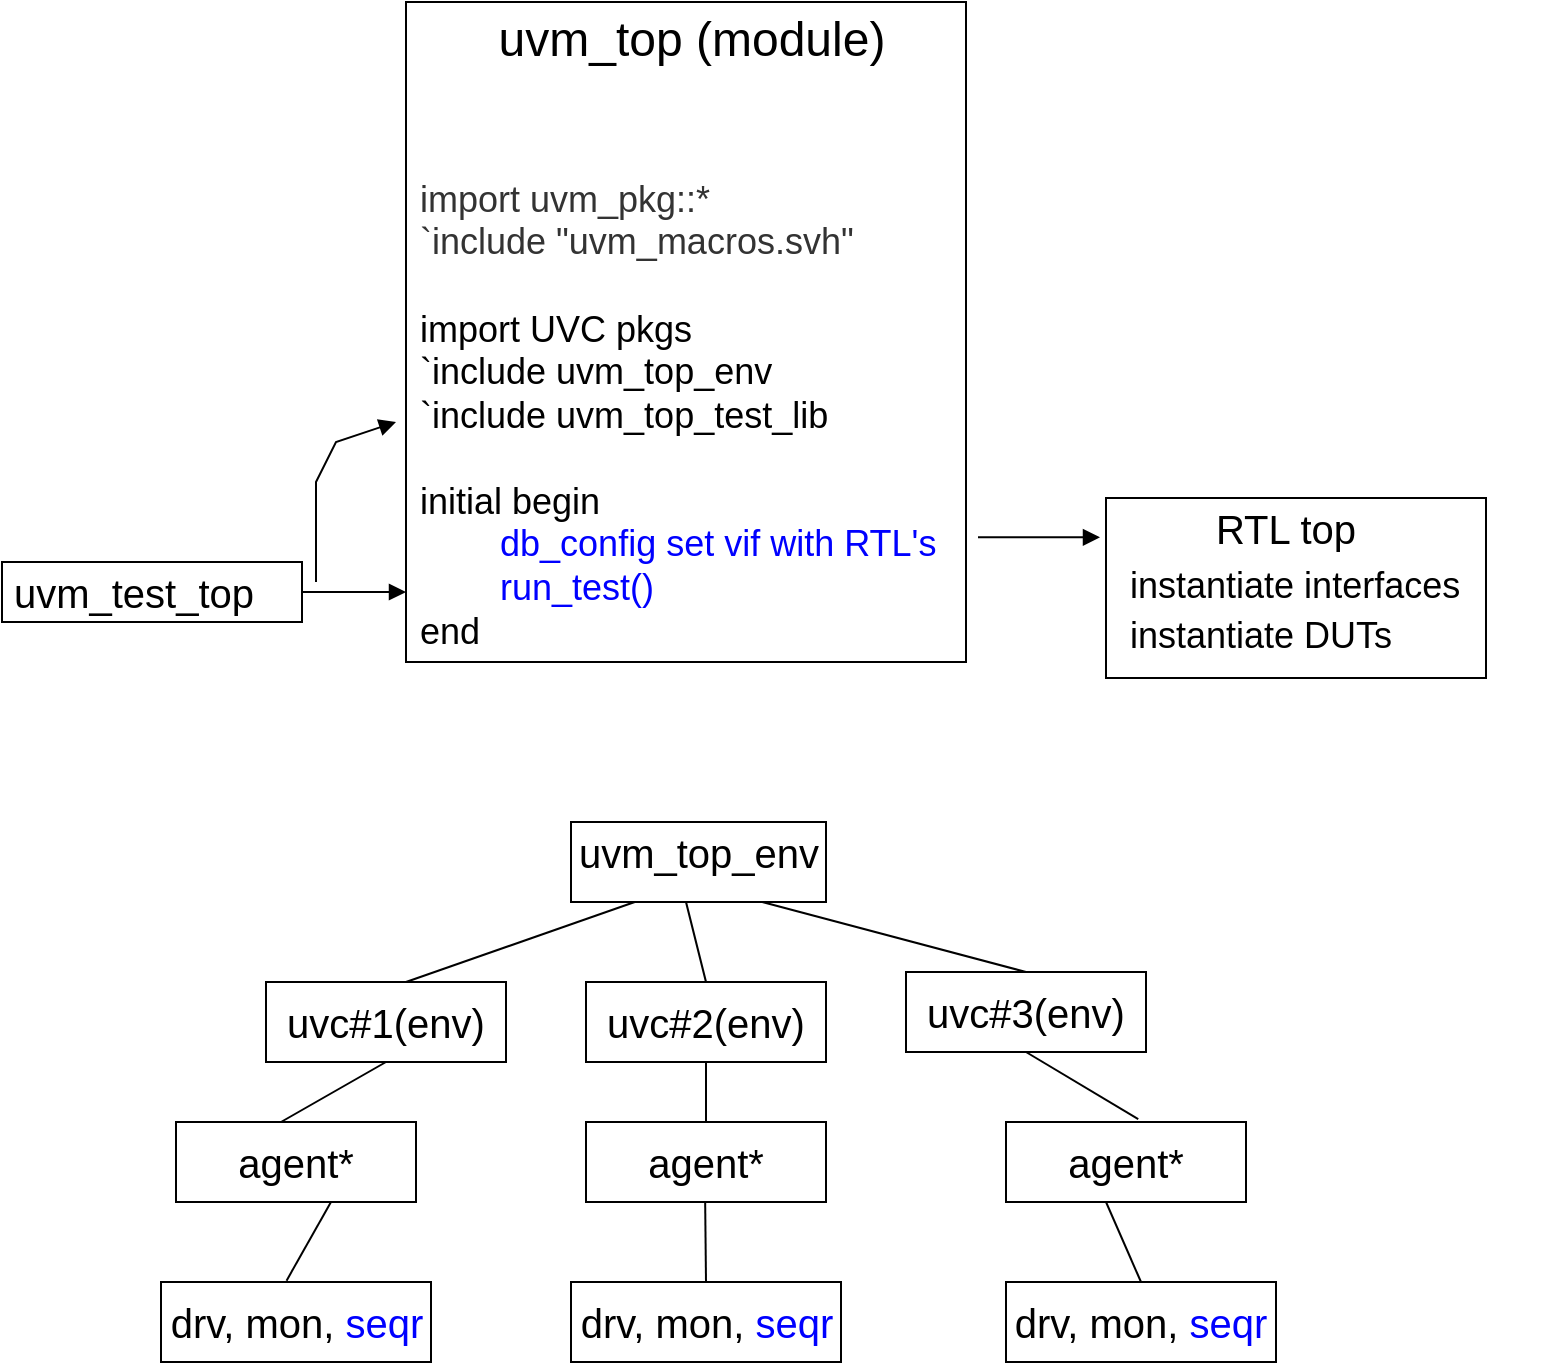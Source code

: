 <mxfile version="17.2.1" type="device"><diagram id="56ifIUI70YObgIttXv_f" name="Page-1"><mxGraphModel dx="1102" dy="1025" grid="1" gridSize="10" guides="1" tooltips="1" connect="1" arrows="1" fold="1" page="1" pageScale="1" pageWidth="850" pageHeight="1100" math="0" shadow="0"><root><mxCell id="0"/><mxCell id="1" parent="0"/><mxCell id="7SDE6Ojz5gNyVJneRg4o-3" value="" style="rounded=0;whiteSpace=wrap;html=1;" parent="1" vertex="1"><mxGeometry x="28" y="360" width="150" height="30" as="geometry"/></mxCell><mxCell id="7SDE6Ojz5gNyVJneRg4o-4" value="&lt;font style=&quot;font-size: 20px&quot;&gt;uvm_test_top&lt;/font&gt;" style="text;html=1;strokeColor=none;fillColor=none;align=center;verticalAlign=middle;whiteSpace=wrap;rounded=0;" parent="1" vertex="1"><mxGeometry x="64" y="360" width="60" height="30" as="geometry"/></mxCell><mxCell id="7SDE6Ojz5gNyVJneRg4o-5" value="" style="rounded=0;whiteSpace=wrap;html=1;" parent="1" vertex="1"><mxGeometry x="230" y="80" width="280" height="330" as="geometry"/></mxCell><mxCell id="7SDE6Ojz5gNyVJneRg4o-6" value="&lt;font style=&quot;font-size: 24px&quot;&gt;uvm_top (module)&lt;/font&gt;" style="text;html=1;strokeColor=none;fillColor=none;align=center;verticalAlign=middle;whiteSpace=wrap;rounded=0;" parent="1" vertex="1"><mxGeometry x="267.5" y="84" width="210" height="30" as="geometry"/></mxCell><mxCell id="7SDE6Ojz5gNyVJneRg4o-7" value="&lt;font style=&quot;font-size: 18px&quot;&gt;&lt;div&gt;&lt;font color=&quot;#333333&quot;&gt;import uvm_pkg::*&lt;/font&gt;&lt;/div&gt;&lt;div&gt;&lt;font color=&quot;#333333&quot;&gt;`include &quot;uvm_macros.svh&quot;&lt;/font&gt;&lt;/div&gt;&lt;div&gt;&lt;br&gt;&lt;/div&gt;&lt;div&gt;import UVC pkgs&lt;/div&gt;&lt;div&gt;`include uvm_top_env&lt;/div&gt;&lt;div&gt;`include uvm_top_test_lib&lt;/div&gt;&lt;div&gt;&lt;br&gt;&lt;/div&gt;&lt;div&gt;initial begin&lt;/div&gt;&lt;div&gt;&lt;font color=&quot;#0000ff&quot;&gt;&lt;span style=&quot;white-space: pre&quot;&gt;&#9;&lt;/span&gt;db_config set vif&amp;nbsp;with RTL's&amp;nbsp;&lt;/font&gt;&lt;/div&gt;&lt;div&gt;&lt;font color=&quot;#0000ff&quot;&gt;&lt;span style=&quot;white-space: pre&quot;&gt;&#9;&lt;/span&gt;run_test()&lt;/font&gt;&lt;br&gt;&lt;/div&gt;&lt;div&gt;end&lt;/div&gt;&lt;/font&gt;" style="text;html=1;strokeColor=none;fillColor=none;align=left;verticalAlign=middle;whiteSpace=wrap;rounded=0;" parent="1" vertex="1"><mxGeometry x="235" y="132" width="275" height="310" as="geometry"/></mxCell><mxCell id="7SDE6Ojz5gNyVJneRg4o-11" value="" style="endArrow=block;html=1;rounded=0;fontSize=18;exitX=1;exitY=0.5;exitDx=0;exitDy=0;endFill=1;" parent="1" source="7SDE6Ojz5gNyVJneRg4o-3" edge="1"><mxGeometry width="50" height="50" relative="1" as="geometry"><mxPoint x="160" y="400" as="sourcePoint"/><mxPoint x="230" y="375" as="targetPoint"/></mxGeometry></mxCell><mxCell id="7SDE6Ojz5gNyVJneRg4o-12" value="" style="endArrow=block;html=1;rounded=0;fontSize=18;endFill=1;" parent="1" edge="1"><mxGeometry width="50" height="50" relative="1" as="geometry"><mxPoint x="185" y="370" as="sourcePoint"/><mxPoint x="225" y="290" as="targetPoint"/><Array as="points"><mxPoint x="185" y="340"/><mxPoint x="185" y="320"/><mxPoint x="195" y="300"/></Array></mxGeometry></mxCell><mxCell id="7SDE6Ojz5gNyVJneRg4o-13" value="" style="rounded=0;whiteSpace=wrap;html=1;" parent="1" vertex="1"><mxGeometry x="580" y="328" width="190" height="90" as="geometry"/></mxCell><mxCell id="7SDE6Ojz5gNyVJneRg4o-14" value="&lt;font style=&quot;font-size: 20px&quot;&gt;RTL top&lt;/font&gt;" style="text;html=1;strokeColor=none;fillColor=none;align=center;verticalAlign=middle;whiteSpace=wrap;rounded=0;" parent="1" vertex="1"><mxGeometry x="615" y="328" width="110" height="30" as="geometry"/></mxCell><mxCell id="7SDE6Ojz5gNyVJneRg4o-16" value="&lt;font color=&quot;#000000&quot; style=&quot;font-size: 18px&quot;&gt;instantiate interfaces&lt;br&gt;instantiate DUTs&lt;/font&gt;" style="text;whiteSpace=wrap;html=1;fontSize=20;fontColor=#0000FF;" parent="1" vertex="1"><mxGeometry x="590" y="352" width="210" height="60" as="geometry"/></mxCell><mxCell id="7SDE6Ojz5gNyVJneRg4o-17" value="" style="endArrow=block;html=1;rounded=0;fontSize=18;exitX=1;exitY=0.5;exitDx=0;exitDy=0;endFill=1;" parent="1" edge="1"><mxGeometry width="50" height="50" relative="1" as="geometry"><mxPoint x="516" y="347.66" as="sourcePoint"/><mxPoint x="577" y="347.66" as="targetPoint"/></mxGeometry></mxCell><mxCell id="tSGnbkuCA14PbG0CoSCU-1" value="" style="rounded=0;whiteSpace=wrap;html=1;" vertex="1" parent="1"><mxGeometry x="312.5" y="490" width="127.5" height="40" as="geometry"/></mxCell><mxCell id="tSGnbkuCA14PbG0CoSCU-2" value="&lt;font style=&quot;font-size: 20px&quot;&gt;uvm_top_env&lt;/font&gt;" style="text;html=1;strokeColor=none;fillColor=none;align=center;verticalAlign=middle;whiteSpace=wrap;rounded=0;" vertex="1" parent="1"><mxGeometry x="320" y="490" width="112.5" height="30" as="geometry"/></mxCell><mxCell id="tSGnbkuCA14PbG0CoSCU-3" value="" style="rounded=0;whiteSpace=wrap;html=1;" vertex="1" parent="1"><mxGeometry x="160" y="570" width="120" height="40" as="geometry"/></mxCell><mxCell id="tSGnbkuCA14PbG0CoSCU-4" value="&lt;span style=&quot;font-size: 20px&quot;&gt;uvc#1(env)&lt;/span&gt;" style="text;html=1;strokeColor=none;fillColor=none;align=center;verticalAlign=middle;whiteSpace=wrap;rounded=0;" vertex="1" parent="1"><mxGeometry x="160" y="575" width="120" height="30" as="geometry"/></mxCell><mxCell id="tSGnbkuCA14PbG0CoSCU-5" value="" style="rounded=0;whiteSpace=wrap;html=1;" vertex="1" parent="1"><mxGeometry x="320" y="570" width="120" height="40" as="geometry"/></mxCell><mxCell id="tSGnbkuCA14PbG0CoSCU-6" value="&lt;span style=&quot;font-size: 20px&quot;&gt;uvc#2(env)&lt;/span&gt;" style="text;html=1;strokeColor=none;fillColor=none;align=center;verticalAlign=middle;whiteSpace=wrap;rounded=0;" vertex="1" parent="1"><mxGeometry x="320" y="575" width="120" height="30" as="geometry"/></mxCell><mxCell id="tSGnbkuCA14PbG0CoSCU-7" value="" style="rounded=0;whiteSpace=wrap;html=1;" vertex="1" parent="1"><mxGeometry x="480" y="565" width="120" height="40" as="geometry"/></mxCell><mxCell id="tSGnbkuCA14PbG0CoSCU-8" value="&lt;span style=&quot;font-size: 20px&quot;&gt;uvc#3(env)&lt;/span&gt;" style="text;html=1;strokeColor=none;fillColor=none;align=center;verticalAlign=middle;whiteSpace=wrap;rounded=0;" vertex="1" parent="1"><mxGeometry x="480" y="570" width="120" height="30" as="geometry"/></mxCell><mxCell id="tSGnbkuCA14PbG0CoSCU-9" value="" style="rounded=0;whiteSpace=wrap;html=1;" vertex="1" parent="1"><mxGeometry x="115" y="640" width="120" height="40" as="geometry"/></mxCell><mxCell id="tSGnbkuCA14PbG0CoSCU-10" value="&lt;span style=&quot;font-size: 20px&quot;&gt;agent*&lt;/span&gt;" style="text;html=1;strokeColor=none;fillColor=none;align=center;verticalAlign=middle;whiteSpace=wrap;rounded=0;" vertex="1" parent="1"><mxGeometry x="115" y="645" width="120" height="30" as="geometry"/></mxCell><mxCell id="tSGnbkuCA14PbG0CoSCU-11" value="" style="rounded=0;whiteSpace=wrap;html=1;" vertex="1" parent="1"><mxGeometry x="320" y="640" width="120" height="40" as="geometry"/></mxCell><mxCell id="tSGnbkuCA14PbG0CoSCU-12" value="&lt;span style=&quot;font-size: 20px&quot;&gt;agent*&lt;/span&gt;" style="text;html=1;strokeColor=none;fillColor=none;align=center;verticalAlign=middle;whiteSpace=wrap;rounded=0;" vertex="1" parent="1"><mxGeometry x="320" y="645" width="120" height="30" as="geometry"/></mxCell><mxCell id="tSGnbkuCA14PbG0CoSCU-13" value="" style="rounded=0;whiteSpace=wrap;html=1;" vertex="1" parent="1"><mxGeometry x="530" y="640" width="120" height="40" as="geometry"/></mxCell><mxCell id="tSGnbkuCA14PbG0CoSCU-14" value="&lt;span style=&quot;font-size: 20px&quot;&gt;agent*&lt;/span&gt;" style="text;html=1;strokeColor=none;fillColor=none;align=center;verticalAlign=middle;whiteSpace=wrap;rounded=0;" vertex="1" parent="1"><mxGeometry x="530" y="645" width="120" height="30" as="geometry"/></mxCell><mxCell id="tSGnbkuCA14PbG0CoSCU-15" value="" style="rounded=0;whiteSpace=wrap;html=1;" vertex="1" parent="1"><mxGeometry x="107.5" y="720" width="135" height="40" as="geometry"/></mxCell><mxCell id="tSGnbkuCA14PbG0CoSCU-16" value="&lt;span style=&quot;font-size: 20px&quot;&gt;drv, mon, &lt;font color=&quot;#0000ff&quot;&gt;seqr&lt;/font&gt;&lt;/span&gt;" style="text;html=1;strokeColor=none;fillColor=none;align=center;verticalAlign=middle;whiteSpace=wrap;rounded=0;" vertex="1" parent="1"><mxGeometry x="107.5" y="725" width="135" height="30" as="geometry"/></mxCell><mxCell id="tSGnbkuCA14PbG0CoSCU-17" value="" style="rounded=0;whiteSpace=wrap;html=1;" vertex="1" parent="1"><mxGeometry x="312.5" y="720" width="135" height="40" as="geometry"/></mxCell><mxCell id="tSGnbkuCA14PbG0CoSCU-18" value="&lt;span style=&quot;font-size: 20px&quot;&gt;drv, mon, &lt;font color=&quot;#0000ff&quot;&gt;seqr&lt;/font&gt;&lt;/span&gt;" style="text;html=1;strokeColor=none;fillColor=none;align=center;verticalAlign=middle;whiteSpace=wrap;rounded=0;" vertex="1" parent="1"><mxGeometry x="312.5" y="725" width="135" height="30" as="geometry"/></mxCell><mxCell id="tSGnbkuCA14PbG0CoSCU-19" value="" style="rounded=0;whiteSpace=wrap;html=1;" vertex="1" parent="1"><mxGeometry x="530" y="720" width="135" height="40" as="geometry"/></mxCell><mxCell id="tSGnbkuCA14PbG0CoSCU-20" value="&lt;span style=&quot;font-size: 20px&quot;&gt;drv, mon, &lt;font color=&quot;#0000ff&quot;&gt;seqr&lt;/font&gt;&lt;/span&gt;" style="text;html=1;strokeColor=none;fillColor=none;align=center;verticalAlign=middle;whiteSpace=wrap;rounded=0;" vertex="1" parent="1"><mxGeometry x="530" y="725" width="135" height="30" as="geometry"/></mxCell><mxCell id="tSGnbkuCA14PbG0CoSCU-21" value="" style="endArrow=none;html=1;rounded=0;fontColor=#0000FF;entryX=0.25;entryY=1;entryDx=0;entryDy=0;" edge="1" parent="1" target="tSGnbkuCA14PbG0CoSCU-1"><mxGeometry width="50" height="50" relative="1" as="geometry"><mxPoint x="230" y="570" as="sourcePoint"/><mxPoint x="280" y="520" as="targetPoint"/></mxGeometry></mxCell><mxCell id="tSGnbkuCA14PbG0CoSCU-22" value="" style="endArrow=none;html=1;rounded=0;fontColor=#0000FF;exitX=0.5;exitY=0;exitDx=0;exitDy=0;" edge="1" parent="1" source="tSGnbkuCA14PbG0CoSCU-5"><mxGeometry width="50" height="50" relative="1" as="geometry"><mxPoint x="240" y="580" as="sourcePoint"/><mxPoint x="370" y="530" as="targetPoint"/></mxGeometry></mxCell><mxCell id="tSGnbkuCA14PbG0CoSCU-23" value="" style="endArrow=none;html=1;rounded=0;fontColor=#0000FF;exitX=0.5;exitY=0;exitDx=0;exitDy=0;entryX=0.75;entryY=1;entryDx=0;entryDy=0;" edge="1" parent="1" source="tSGnbkuCA14PbG0CoSCU-7" target="tSGnbkuCA14PbG0CoSCU-1"><mxGeometry width="50" height="50" relative="1" as="geometry"><mxPoint x="390" y="580" as="sourcePoint"/><mxPoint x="380" y="540" as="targetPoint"/></mxGeometry></mxCell><mxCell id="tSGnbkuCA14PbG0CoSCU-24" value="" style="endArrow=none;html=1;rounded=0;fontColor=#0000FF;entryX=0.5;entryY=1;entryDx=0;entryDy=0;" edge="1" parent="1" target="tSGnbkuCA14PbG0CoSCU-3"><mxGeometry width="50" height="50" relative="1" as="geometry"><mxPoint x="167.5" y="640" as="sourcePoint"/><mxPoint x="280" y="600" as="targetPoint"/></mxGeometry></mxCell><mxCell id="tSGnbkuCA14PbG0CoSCU-25" value="" style="endArrow=none;html=1;rounded=0;fontColor=#0000FF;entryX=0.5;entryY=1;entryDx=0;entryDy=0;exitX=0.465;exitY=-0.017;exitDx=0;exitDy=0;exitPerimeter=0;" edge="1" parent="1" source="tSGnbkuCA14PbG0CoSCU-15"><mxGeometry width="50" height="50" relative="1" as="geometry"><mxPoint x="140" y="710" as="sourcePoint"/><mxPoint x="192.5" y="680" as="targetPoint"/></mxGeometry></mxCell><mxCell id="tSGnbkuCA14PbG0CoSCU-27" value="" style="endArrow=none;html=1;rounded=0;fontColor=#0000FF;exitX=0.5;exitY=0;exitDx=0;exitDy=0;" edge="1" parent="1" source="tSGnbkuCA14PbG0CoSCU-11"><mxGeometry width="50" height="50" relative="1" as="geometry"><mxPoint x="390" y="650" as="sourcePoint"/><mxPoint x="380" y="610" as="targetPoint"/></mxGeometry></mxCell><mxCell id="tSGnbkuCA14PbG0CoSCU-28" value="" style="endArrow=none;html=1;rounded=0;fontColor=#0000FF;exitX=0.5;exitY=0;exitDx=0;exitDy=0;" edge="1" parent="1" source="tSGnbkuCA14PbG0CoSCU-17"><mxGeometry width="50" height="50" relative="1" as="geometry"><mxPoint x="379.58" y="710" as="sourcePoint"/><mxPoint x="379.58" y="680" as="targetPoint"/></mxGeometry></mxCell><mxCell id="tSGnbkuCA14PbG0CoSCU-29" value="" style="endArrow=none;html=1;rounded=0;fontColor=#0000FF;exitX=0.5;exitY=0;exitDx=0;exitDy=0;" edge="1" parent="1" source="tSGnbkuCA14PbG0CoSCU-19"><mxGeometry width="50" height="50" relative="1" as="geometry"><mxPoint x="580.42" y="720" as="sourcePoint"/><mxPoint x="580.0" y="680" as="targetPoint"/></mxGeometry></mxCell><mxCell id="tSGnbkuCA14PbG0CoSCU-30" value="" style="endArrow=none;html=1;rounded=0;fontColor=#0000FF;exitX=0.551;exitY=-0.037;exitDx=0;exitDy=0;exitPerimeter=0;" edge="1" parent="1" source="tSGnbkuCA14PbG0CoSCU-13"><mxGeometry width="50" height="50" relative="1" as="geometry"><mxPoint x="557.5" y="645" as="sourcePoint"/><mxPoint x="540" y="605" as="targetPoint"/></mxGeometry></mxCell></root></mxGraphModel></diagram></mxfile>